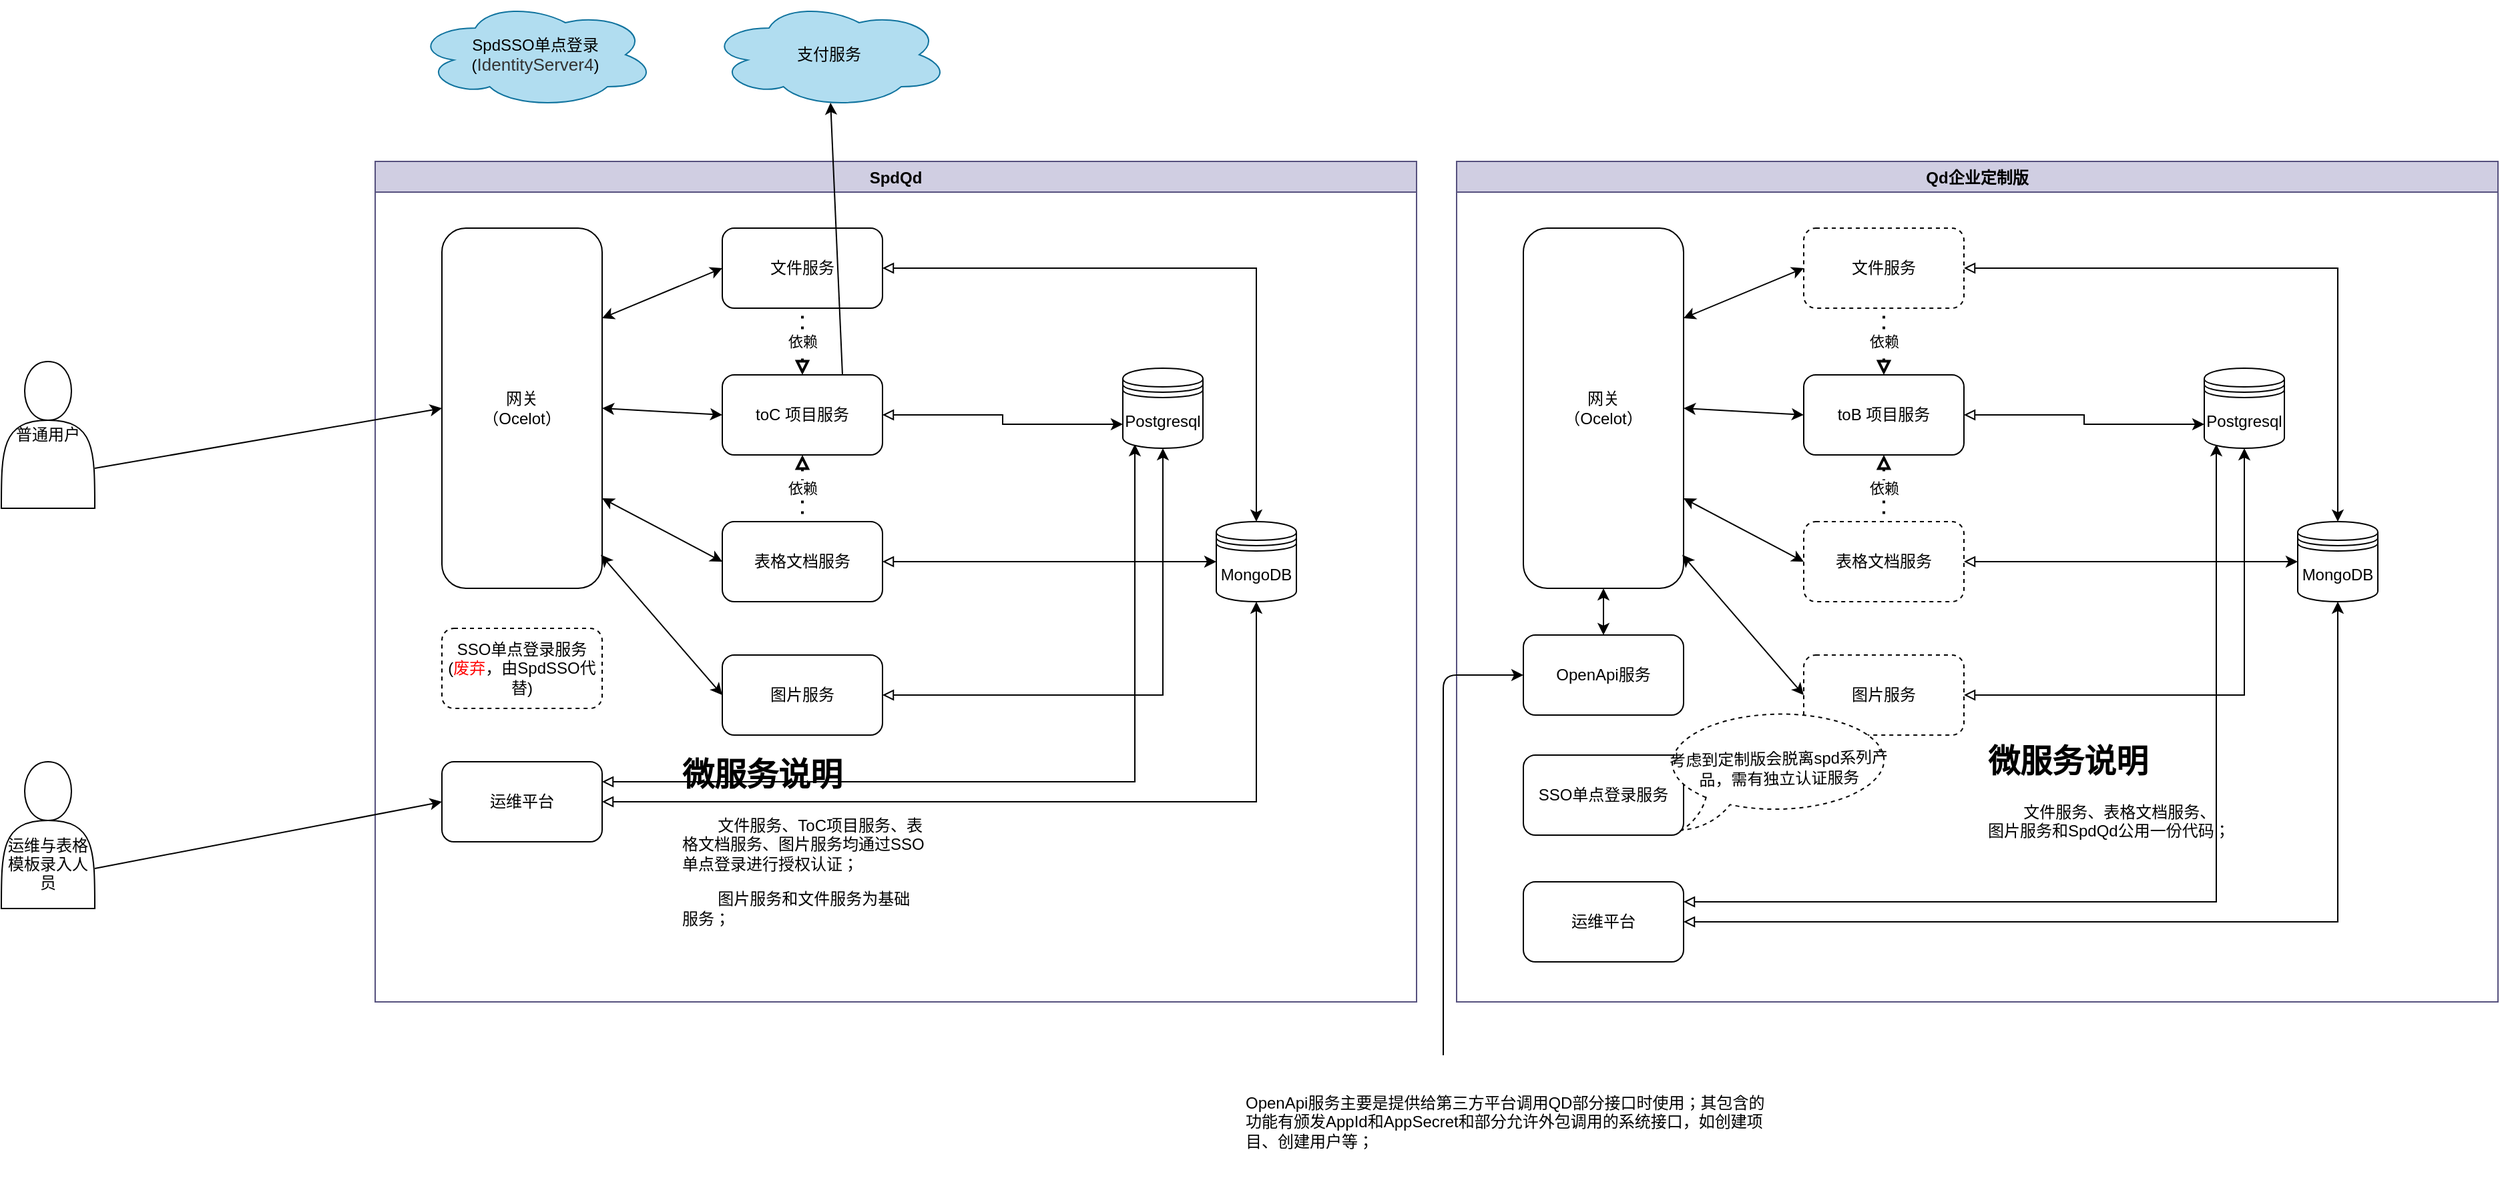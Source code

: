 <mxfile version="13.5.3" type="github">
  <diagram id="HT3FxX0pIOCQpgL--td7" name="Page-1">
    <mxGraphModel dx="2034" dy="1992" grid="1" gridSize="10" guides="1" tooltips="1" connect="1" arrows="1" fold="1" page="1" pageScale="1" pageWidth="827" pageHeight="1169" math="0" shadow="0">
      <root>
        <mxCell id="0" />
        <mxCell id="1" parent="0" />
        <mxCell id="hoViXtWKNpGrK3gVjjk8-4" value="SpdQd" style="swimlane;fillColor=#d0cee2;strokeColor=#56517e;startSize=23;" parent="1" vertex="1">
          <mxGeometry x="10" y="80" width="780" height="630" as="geometry" />
        </mxCell>
        <mxCell id="hoViXtWKNpGrK3gVjjk8-40" style="edgeStyle=orthogonalEdgeStyle;rounded=0;orthogonalLoop=1;jettySize=auto;html=1;exitX=1;exitY=0.5;exitDx=0;exitDy=0;entryX=0;entryY=0.5;entryDx=0;entryDy=0;startArrow=block;startFill=0;" parent="hoViXtWKNpGrK3gVjjk8-4" source="hoViXtWKNpGrK3gVjjk8-8" target="hoViXtWKNpGrK3gVjjk8-39" edge="1">
          <mxGeometry relative="1" as="geometry" />
        </mxCell>
        <mxCell id="hoViXtWKNpGrK3gVjjk8-8" value="表格文档服务" style="rounded=1;whiteSpace=wrap;html=1;" parent="hoViXtWKNpGrK3gVjjk8-4" vertex="1">
          <mxGeometry x="260" y="270" width="120" height="60" as="geometry" />
        </mxCell>
        <mxCell id="hoViXtWKNpGrK3gVjjk8-45" style="edgeStyle=orthogonalEdgeStyle;rounded=0;orthogonalLoop=1;jettySize=auto;html=1;exitX=1;exitY=0.5;exitDx=0;exitDy=0;entryX=0.5;entryY=1;entryDx=0;entryDy=0;startArrow=block;startFill=0;" parent="hoViXtWKNpGrK3gVjjk8-4" source="hoViXtWKNpGrK3gVjjk8-9" target="hoViXtWKNpGrK3gVjjk8-37" edge="1">
          <mxGeometry relative="1" as="geometry" />
        </mxCell>
        <mxCell id="hoViXtWKNpGrK3gVjjk8-9" value="图片服务" style="rounded=1;whiteSpace=wrap;html=1;" parent="hoViXtWKNpGrK3gVjjk8-4" vertex="1">
          <mxGeometry x="260" y="370" width="120" height="60" as="geometry" />
        </mxCell>
        <mxCell id="hoViXtWKNpGrK3gVjjk8-48" style="edgeStyle=orthogonalEdgeStyle;rounded=0;orthogonalLoop=1;jettySize=auto;html=1;exitX=1;exitY=0.5;exitDx=0;exitDy=0;startArrow=block;startFill=0;" parent="hoViXtWKNpGrK3gVjjk8-4" source="hoViXtWKNpGrK3gVjjk8-10" target="hoViXtWKNpGrK3gVjjk8-39" edge="1">
          <mxGeometry relative="1" as="geometry" />
        </mxCell>
        <mxCell id="hoViXtWKNpGrK3gVjjk8-10" value="文件服务" style="rounded=1;whiteSpace=wrap;html=1;" parent="hoViXtWKNpGrK3gVjjk8-4" vertex="1">
          <mxGeometry x="260" y="50" width="120" height="60" as="geometry" />
        </mxCell>
        <mxCell id="hoViXtWKNpGrK3gVjjk8-11" value="SSO单点登录服务&lt;br&gt;(&lt;font color=&quot;#ff0303&quot;&gt;废弃&lt;/font&gt;，由SpdSSO代替)" style="rounded=1;whiteSpace=wrap;html=1;dashed=1;" parent="hoViXtWKNpGrK3gVjjk8-4" vertex="1">
          <mxGeometry x="50" y="350" width="120" height="60" as="geometry" />
        </mxCell>
        <mxCell id="hoViXtWKNpGrK3gVjjk8-46" style="edgeStyle=orthogonalEdgeStyle;rounded=0;orthogonalLoop=1;jettySize=auto;html=1;exitX=1;exitY=0.5;exitDx=0;exitDy=0;entryX=0.5;entryY=1;entryDx=0;entryDy=0;startArrow=block;startFill=0;" parent="hoViXtWKNpGrK3gVjjk8-4" source="hoViXtWKNpGrK3gVjjk8-12" target="hoViXtWKNpGrK3gVjjk8-39" edge="1">
          <mxGeometry relative="1" as="geometry" />
        </mxCell>
        <mxCell id="hoViXtWKNpGrK3gVjjk8-47" style="edgeStyle=orthogonalEdgeStyle;rounded=0;orthogonalLoop=1;jettySize=auto;html=1;exitX=1;exitY=0.25;exitDx=0;exitDy=0;entryX=0.15;entryY=0.95;entryDx=0;entryDy=0;entryPerimeter=0;startArrow=block;startFill=0;" parent="hoViXtWKNpGrK3gVjjk8-4" source="hoViXtWKNpGrK3gVjjk8-12" target="hoViXtWKNpGrK3gVjjk8-37" edge="1">
          <mxGeometry relative="1" as="geometry" />
        </mxCell>
        <mxCell id="hoViXtWKNpGrK3gVjjk8-12" value="运维平台" style="rounded=1;whiteSpace=wrap;html=1;" parent="hoViXtWKNpGrK3gVjjk8-4" vertex="1">
          <mxGeometry x="50" y="450" width="120" height="60" as="geometry" />
        </mxCell>
        <mxCell id="hoViXtWKNpGrK3gVjjk8-14" value="网关&lt;br&gt;（Ocelot）" style="rounded=1;whiteSpace=wrap;html=1;" parent="hoViXtWKNpGrK3gVjjk8-4" vertex="1">
          <mxGeometry x="50" y="50" width="120" height="270" as="geometry" />
        </mxCell>
        <mxCell id="hoViXtWKNpGrK3gVjjk8-41" style="edgeStyle=orthogonalEdgeStyle;rounded=0;orthogonalLoop=1;jettySize=auto;html=1;exitX=1;exitY=0.5;exitDx=0;exitDy=0;entryX=0;entryY=0.7;entryDx=0;entryDy=0;startArrow=block;startFill=0;" parent="hoViXtWKNpGrK3gVjjk8-4" source="hoViXtWKNpGrK3gVjjk8-19" target="hoViXtWKNpGrK3gVjjk8-37" edge="1">
          <mxGeometry relative="1" as="geometry" />
        </mxCell>
        <mxCell id="hoViXtWKNpGrK3gVjjk8-19" value="toC 项目服务" style="rounded=1;whiteSpace=wrap;html=1;" parent="hoViXtWKNpGrK3gVjjk8-4" vertex="1">
          <mxGeometry x="260" y="160" width="120" height="60" as="geometry" />
        </mxCell>
        <mxCell id="hoViXtWKNpGrK3gVjjk8-21" value="" style="endArrow=classic;startArrow=classic;html=1;exitX=1;exitY=0.5;exitDx=0;exitDy=0;entryX=0;entryY=0.5;entryDx=0;entryDy=0;" parent="hoViXtWKNpGrK3gVjjk8-4" source="hoViXtWKNpGrK3gVjjk8-14" target="hoViXtWKNpGrK3gVjjk8-19" edge="1">
          <mxGeometry width="50" height="50" relative="1" as="geometry">
            <mxPoint x="390" y="230" as="sourcePoint" />
            <mxPoint x="440" y="180" as="targetPoint" />
          </mxGeometry>
        </mxCell>
        <mxCell id="hoViXtWKNpGrK3gVjjk8-22" value="" style="endArrow=classic;startArrow=classic;html=1;exitX=1;exitY=0.75;exitDx=0;exitDy=0;entryX=0;entryY=0.5;entryDx=0;entryDy=0;" parent="hoViXtWKNpGrK3gVjjk8-4" source="hoViXtWKNpGrK3gVjjk8-14" target="hoViXtWKNpGrK3gVjjk8-8" edge="1">
          <mxGeometry width="50" height="50" relative="1" as="geometry">
            <mxPoint x="180" y="165" as="sourcePoint" />
            <mxPoint x="250" y="90" as="targetPoint" />
          </mxGeometry>
        </mxCell>
        <mxCell id="hoViXtWKNpGrK3gVjjk8-27" value="依赖" style="endArrow=none;dashed=1;html=1;dashPattern=1 3;strokeWidth=2;startArrow=block;startFill=0;exitX=0.5;exitY=1;exitDx=0;exitDy=0;entryX=0.5;entryY=0;entryDx=0;entryDy=0;" parent="hoViXtWKNpGrK3gVjjk8-4" source="hoViXtWKNpGrK3gVjjk8-19" target="hoViXtWKNpGrK3gVjjk8-8" edge="1">
          <mxGeometry width="50" height="50" relative="1" as="geometry">
            <mxPoint x="430" y="150" as="sourcePoint" />
            <mxPoint x="480" y="100" as="targetPoint" />
          </mxGeometry>
        </mxCell>
        <mxCell id="hoViXtWKNpGrK3gVjjk8-28" value="依赖" style="endArrow=none;dashed=1;html=1;dashPattern=1 3;strokeWidth=2;startArrow=block;startFill=0;entryX=0.5;entryY=1;entryDx=0;entryDy=0;exitX=0.5;exitY=0;exitDx=0;exitDy=0;" parent="hoViXtWKNpGrK3gVjjk8-4" source="hoViXtWKNpGrK3gVjjk8-19" target="hoViXtWKNpGrK3gVjjk8-10" edge="1">
          <mxGeometry width="50" height="50" relative="1" as="geometry">
            <mxPoint x="310" y="130" as="sourcePoint" />
            <mxPoint x="320" y="280" as="targetPoint" />
          </mxGeometry>
        </mxCell>
        <mxCell id="hoViXtWKNpGrK3gVjjk8-29" value="" style="endArrow=classic;startArrow=classic;html=1;exitX=1;exitY=0.25;exitDx=0;exitDy=0;entryX=0;entryY=0.5;entryDx=0;entryDy=0;" parent="hoViXtWKNpGrK3gVjjk8-4" source="hoViXtWKNpGrK3gVjjk8-14" target="hoViXtWKNpGrK3gVjjk8-10" edge="1">
          <mxGeometry width="50" height="50" relative="1" as="geometry">
            <mxPoint x="170" y="210" as="sourcePoint" />
            <mxPoint x="250" y="190" as="targetPoint" />
          </mxGeometry>
        </mxCell>
        <mxCell id="hoViXtWKNpGrK3gVjjk8-30" value="" style="endArrow=classic;startArrow=classic;html=1;exitX=0.992;exitY=0.907;exitDx=0;exitDy=0;entryX=0;entryY=0.5;entryDx=0;entryDy=0;exitPerimeter=0;" parent="hoViXtWKNpGrK3gVjjk8-4" source="hoViXtWKNpGrK3gVjjk8-14" target="hoViXtWKNpGrK3gVjjk8-9" edge="1">
          <mxGeometry width="50" height="50" relative="1" as="geometry">
            <mxPoint x="170" y="370.0" as="sourcePoint" />
            <mxPoint x="250" y="407.08" as="targetPoint" />
          </mxGeometry>
        </mxCell>
        <mxCell id="hoViXtWKNpGrK3gVjjk8-34" value="&lt;h1&gt;微服务说明&lt;/h1&gt;&lt;p&gt;&amp;nbsp; &amp;nbsp; &amp;nbsp; &amp;nbsp; 文件服务、ToC项目服务、表格文档服务、图片服务均通过SSO单点登录进行授权认证；&lt;/p&gt;&lt;p&gt;&amp;nbsp; &amp;nbsp; &amp;nbsp; &amp;nbsp; 图片服务和文件服务为基础服务；&lt;/p&gt;&lt;p&gt;&lt;br&gt;&lt;/p&gt;" style="text;html=1;strokeColor=none;fillColor=none;spacing=5;spacingTop=-20;whiteSpace=wrap;overflow=hidden;rounded=0;" parent="hoViXtWKNpGrK3gVjjk8-4" vertex="1">
          <mxGeometry x="225" y="440" width="190" height="140" as="geometry" />
        </mxCell>
        <mxCell id="hoViXtWKNpGrK3gVjjk8-37" value="Postgresql" style="shape=datastore;whiteSpace=wrap;html=1;" parent="hoViXtWKNpGrK3gVjjk8-4" vertex="1">
          <mxGeometry x="560" y="155" width="60" height="60" as="geometry" />
        </mxCell>
        <mxCell id="hoViXtWKNpGrK3gVjjk8-39" value="MongoDB" style="shape=datastore;whiteSpace=wrap;html=1;" parent="hoViXtWKNpGrK3gVjjk8-4" vertex="1">
          <mxGeometry x="630" y="270" width="60" height="60" as="geometry" />
        </mxCell>
        <mxCell id="hoViXtWKNpGrK3gVjjk8-5" value="SpdSSO单点登录&lt;br&gt;(&lt;font color=&quot;#333333&quot; face=&quot;microsoft yahei, arial, sans-serif&quot;&gt;&lt;span style=&quot;font-size: 13px&quot;&gt;IdentityServer4&lt;/span&gt;&lt;/font&gt;)" style="ellipse;shape=cloud;whiteSpace=wrap;html=1;fillColor=#b1ddf0;strokeColor=#10739e;" parent="1" vertex="1">
          <mxGeometry x="40" y="-40" width="180" height="80" as="geometry" />
        </mxCell>
        <mxCell id="hoViXtWKNpGrK3gVjjk8-7" value="支付服务" style="ellipse;shape=cloud;whiteSpace=wrap;html=1;fillColor=#b1ddf0;strokeColor=#10739e;" parent="1" vertex="1">
          <mxGeometry x="260" y="-40" width="180" height="80" as="geometry" />
        </mxCell>
        <mxCell id="hoViXtWKNpGrK3gVjjk8-15" value="普通用户" style="shape=actor;whiteSpace=wrap;html=1;" parent="1" vertex="1">
          <mxGeometry x="-270" y="230" width="70" height="110" as="geometry" />
        </mxCell>
        <mxCell id="hoViXtWKNpGrK3gVjjk8-17" value="&lt;br&gt;&lt;br&gt;&lt;br&gt;运维与表格模板录入人员" style="shape=actor;whiteSpace=wrap;html=1;" parent="1" vertex="1">
          <mxGeometry x="-270" y="530" width="70" height="110" as="geometry" />
        </mxCell>
        <mxCell id="hoViXtWKNpGrK3gVjjk8-32" value="" style="endArrow=classic;html=1;entryX=0;entryY=0.5;entryDx=0;entryDy=0;" parent="1" target="hoViXtWKNpGrK3gVjjk8-14" edge="1">
          <mxGeometry width="50" height="50" relative="1" as="geometry">
            <mxPoint x="-200" y="310" as="sourcePoint" />
            <mxPoint x="-150" y="260" as="targetPoint" />
          </mxGeometry>
        </mxCell>
        <mxCell id="hoViXtWKNpGrK3gVjjk8-33" value="" style="endArrow=classic;html=1;entryX=0;entryY=0.5;entryDx=0;entryDy=0;" parent="1" target="hoViXtWKNpGrK3gVjjk8-12" edge="1">
          <mxGeometry width="50" height="50" relative="1" as="geometry">
            <mxPoint x="-200" y="610" as="sourcePoint" />
            <mxPoint x="-150" y="560" as="targetPoint" />
          </mxGeometry>
        </mxCell>
        <mxCell id="hoViXtWKNpGrK3gVjjk8-36" value="" style="endArrow=classic;html=1;exitX=0.75;exitY=0;exitDx=0;exitDy=0;entryX=0.506;entryY=0.95;entryDx=0;entryDy=0;entryPerimeter=0;" parent="1" source="hoViXtWKNpGrK3gVjjk8-19" target="hoViXtWKNpGrK3gVjjk8-7" edge="1">
          <mxGeometry width="50" height="50" relative="1" as="geometry">
            <mxPoint x="310" y="280" as="sourcePoint" />
            <mxPoint x="360" y="230" as="targetPoint" />
          </mxGeometry>
        </mxCell>
        <mxCell id="5XgSRjeO--kcNzTX_w1j-1" value="Qd企业定制版" style="swimlane;fillColor=#d0cee2;strokeColor=#56517e;" vertex="1" parent="1">
          <mxGeometry x="820" y="80" width="780" height="630" as="geometry" />
        </mxCell>
        <mxCell id="5XgSRjeO--kcNzTX_w1j-2" style="edgeStyle=orthogonalEdgeStyle;rounded=0;orthogonalLoop=1;jettySize=auto;html=1;exitX=1;exitY=0.5;exitDx=0;exitDy=0;entryX=0;entryY=0.5;entryDx=0;entryDy=0;startArrow=block;startFill=0;" edge="1" parent="5XgSRjeO--kcNzTX_w1j-1" source="5XgSRjeO--kcNzTX_w1j-3" target="5XgSRjeO--kcNzTX_w1j-23">
          <mxGeometry relative="1" as="geometry" />
        </mxCell>
        <mxCell id="5XgSRjeO--kcNzTX_w1j-3" value="表格文档服务" style="rounded=1;whiteSpace=wrap;html=1;dashed=1;" vertex="1" parent="5XgSRjeO--kcNzTX_w1j-1">
          <mxGeometry x="260" y="270" width="120" height="60" as="geometry" />
        </mxCell>
        <mxCell id="5XgSRjeO--kcNzTX_w1j-4" style="edgeStyle=orthogonalEdgeStyle;rounded=0;orthogonalLoop=1;jettySize=auto;html=1;exitX=1;exitY=0.5;exitDx=0;exitDy=0;entryX=0.5;entryY=1;entryDx=0;entryDy=0;startArrow=block;startFill=0;" edge="1" parent="5XgSRjeO--kcNzTX_w1j-1" source="5XgSRjeO--kcNzTX_w1j-5" target="5XgSRjeO--kcNzTX_w1j-22">
          <mxGeometry relative="1" as="geometry" />
        </mxCell>
        <mxCell id="5XgSRjeO--kcNzTX_w1j-5" value="图片服务" style="rounded=1;whiteSpace=wrap;html=1;dashed=1;" vertex="1" parent="5XgSRjeO--kcNzTX_w1j-1">
          <mxGeometry x="260" y="370" width="120" height="60" as="geometry" />
        </mxCell>
        <mxCell id="5XgSRjeO--kcNzTX_w1j-6" style="edgeStyle=orthogonalEdgeStyle;rounded=0;orthogonalLoop=1;jettySize=auto;html=1;exitX=1;exitY=0.5;exitDx=0;exitDy=0;startArrow=block;startFill=0;" edge="1" parent="5XgSRjeO--kcNzTX_w1j-1" source="5XgSRjeO--kcNzTX_w1j-7" target="5XgSRjeO--kcNzTX_w1j-23">
          <mxGeometry relative="1" as="geometry" />
        </mxCell>
        <mxCell id="5XgSRjeO--kcNzTX_w1j-7" value="文件服务&lt;br&gt;" style="rounded=1;whiteSpace=wrap;html=1;dashed=1;" vertex="1" parent="5XgSRjeO--kcNzTX_w1j-1">
          <mxGeometry x="260" y="50" width="120" height="60" as="geometry" />
        </mxCell>
        <mxCell id="5XgSRjeO--kcNzTX_w1j-8" value="SSO单点登录服务" style="rounded=1;whiteSpace=wrap;html=1;" vertex="1" parent="5XgSRjeO--kcNzTX_w1j-1">
          <mxGeometry x="50" y="445" width="120" height="60" as="geometry" />
        </mxCell>
        <mxCell id="5XgSRjeO--kcNzTX_w1j-9" style="edgeStyle=orthogonalEdgeStyle;rounded=0;orthogonalLoop=1;jettySize=auto;html=1;exitX=1;exitY=0.5;exitDx=0;exitDy=0;entryX=0.5;entryY=1;entryDx=0;entryDy=0;startArrow=block;startFill=0;" edge="1" parent="5XgSRjeO--kcNzTX_w1j-1" source="5XgSRjeO--kcNzTX_w1j-11" target="5XgSRjeO--kcNzTX_w1j-23">
          <mxGeometry relative="1" as="geometry" />
        </mxCell>
        <mxCell id="5XgSRjeO--kcNzTX_w1j-10" style="edgeStyle=orthogonalEdgeStyle;rounded=0;orthogonalLoop=1;jettySize=auto;html=1;exitX=1;exitY=0.25;exitDx=0;exitDy=0;entryX=0.15;entryY=0.95;entryDx=0;entryDy=0;entryPerimeter=0;startArrow=block;startFill=0;" edge="1" parent="5XgSRjeO--kcNzTX_w1j-1" source="5XgSRjeO--kcNzTX_w1j-11" target="5XgSRjeO--kcNzTX_w1j-22">
          <mxGeometry relative="1" as="geometry" />
        </mxCell>
        <mxCell id="5XgSRjeO--kcNzTX_w1j-11" value="运维平台" style="rounded=1;whiteSpace=wrap;html=1;" vertex="1" parent="5XgSRjeO--kcNzTX_w1j-1">
          <mxGeometry x="50" y="540" width="120" height="60" as="geometry" />
        </mxCell>
        <mxCell id="5XgSRjeO--kcNzTX_w1j-12" value="网关&lt;br&gt;（Ocelot）" style="rounded=1;whiteSpace=wrap;html=1;" vertex="1" parent="5XgSRjeO--kcNzTX_w1j-1">
          <mxGeometry x="50" y="50" width="120" height="270" as="geometry" />
        </mxCell>
        <mxCell id="5XgSRjeO--kcNzTX_w1j-13" style="edgeStyle=orthogonalEdgeStyle;rounded=0;orthogonalLoop=1;jettySize=auto;html=1;exitX=1;exitY=0.5;exitDx=0;exitDy=0;entryX=0;entryY=0.7;entryDx=0;entryDy=0;startArrow=block;startFill=0;" edge="1" parent="5XgSRjeO--kcNzTX_w1j-1" source="5XgSRjeO--kcNzTX_w1j-14" target="5XgSRjeO--kcNzTX_w1j-22">
          <mxGeometry relative="1" as="geometry" />
        </mxCell>
        <mxCell id="5XgSRjeO--kcNzTX_w1j-14" value="toB 项目服务" style="rounded=1;whiteSpace=wrap;html=1;" vertex="1" parent="5XgSRjeO--kcNzTX_w1j-1">
          <mxGeometry x="260" y="160" width="120" height="60" as="geometry" />
        </mxCell>
        <mxCell id="5XgSRjeO--kcNzTX_w1j-15" value="" style="endArrow=classic;startArrow=classic;html=1;exitX=1;exitY=0.5;exitDx=0;exitDy=0;entryX=0;entryY=0.5;entryDx=0;entryDy=0;" edge="1" parent="5XgSRjeO--kcNzTX_w1j-1" source="5XgSRjeO--kcNzTX_w1j-12" target="5XgSRjeO--kcNzTX_w1j-14">
          <mxGeometry width="50" height="50" relative="1" as="geometry">
            <mxPoint x="390" y="230" as="sourcePoint" />
            <mxPoint x="440" y="180" as="targetPoint" />
          </mxGeometry>
        </mxCell>
        <mxCell id="5XgSRjeO--kcNzTX_w1j-16" value="" style="endArrow=classic;startArrow=classic;html=1;exitX=1;exitY=0.75;exitDx=0;exitDy=0;entryX=0;entryY=0.5;entryDx=0;entryDy=0;" edge="1" parent="5XgSRjeO--kcNzTX_w1j-1" source="5XgSRjeO--kcNzTX_w1j-12" target="5XgSRjeO--kcNzTX_w1j-3">
          <mxGeometry width="50" height="50" relative="1" as="geometry">
            <mxPoint x="180" y="165" as="sourcePoint" />
            <mxPoint x="250" y="90" as="targetPoint" />
          </mxGeometry>
        </mxCell>
        <mxCell id="5XgSRjeO--kcNzTX_w1j-17" value="依赖" style="endArrow=none;dashed=1;html=1;dashPattern=1 3;strokeWidth=2;startArrow=block;startFill=0;exitX=0.5;exitY=1;exitDx=0;exitDy=0;entryX=0.5;entryY=0;entryDx=0;entryDy=0;" edge="1" parent="5XgSRjeO--kcNzTX_w1j-1" source="5XgSRjeO--kcNzTX_w1j-14" target="5XgSRjeO--kcNzTX_w1j-3">
          <mxGeometry width="50" height="50" relative="1" as="geometry">
            <mxPoint x="430" y="150" as="sourcePoint" />
            <mxPoint x="480" y="100" as="targetPoint" />
          </mxGeometry>
        </mxCell>
        <mxCell id="5XgSRjeO--kcNzTX_w1j-18" value="依赖" style="endArrow=none;dashed=1;html=1;dashPattern=1 3;strokeWidth=2;startArrow=block;startFill=0;entryX=0.5;entryY=1;entryDx=0;entryDy=0;exitX=0.5;exitY=0;exitDx=0;exitDy=0;" edge="1" parent="5XgSRjeO--kcNzTX_w1j-1" source="5XgSRjeO--kcNzTX_w1j-14" target="5XgSRjeO--kcNzTX_w1j-7">
          <mxGeometry width="50" height="50" relative="1" as="geometry">
            <mxPoint x="310" y="130" as="sourcePoint" />
            <mxPoint x="320" y="280" as="targetPoint" />
          </mxGeometry>
        </mxCell>
        <mxCell id="5XgSRjeO--kcNzTX_w1j-19" value="" style="endArrow=classic;startArrow=classic;html=1;exitX=1;exitY=0.25;exitDx=0;exitDy=0;entryX=0;entryY=0.5;entryDx=0;entryDy=0;" edge="1" parent="5XgSRjeO--kcNzTX_w1j-1" source="5XgSRjeO--kcNzTX_w1j-12" target="5XgSRjeO--kcNzTX_w1j-7">
          <mxGeometry width="50" height="50" relative="1" as="geometry">
            <mxPoint x="170" y="210" as="sourcePoint" />
            <mxPoint x="250" y="190" as="targetPoint" />
          </mxGeometry>
        </mxCell>
        <mxCell id="5XgSRjeO--kcNzTX_w1j-20" value="" style="endArrow=classic;startArrow=classic;html=1;exitX=0.992;exitY=0.907;exitDx=0;exitDy=0;entryX=0;entryY=0.5;entryDx=0;entryDy=0;exitPerimeter=0;" edge="1" parent="5XgSRjeO--kcNzTX_w1j-1" source="5XgSRjeO--kcNzTX_w1j-12" target="5XgSRjeO--kcNzTX_w1j-5">
          <mxGeometry width="50" height="50" relative="1" as="geometry">
            <mxPoint x="170" y="370.0" as="sourcePoint" />
            <mxPoint x="250" y="407.08" as="targetPoint" />
          </mxGeometry>
        </mxCell>
        <mxCell id="5XgSRjeO--kcNzTX_w1j-21" value="&lt;h1&gt;微服务说明&lt;/h1&gt;&lt;p&gt;&amp;nbsp; &amp;nbsp; &amp;nbsp; &amp;nbsp; 文件服务、表格文档服务、图片服务和SpdQd公用一份代码&lt;span&gt;；&lt;/span&gt;&lt;/p&gt;&lt;p&gt;&lt;br&gt;&lt;/p&gt;" style="text;html=1;strokeColor=none;fillColor=none;spacing=5;spacingTop=-20;whiteSpace=wrap;overflow=hidden;rounded=0;" vertex="1" parent="5XgSRjeO--kcNzTX_w1j-1">
          <mxGeometry x="393" y="430" width="190" height="140" as="geometry" />
        </mxCell>
        <mxCell id="5XgSRjeO--kcNzTX_w1j-22" value="Postgresql" style="shape=datastore;whiteSpace=wrap;html=1;" vertex="1" parent="5XgSRjeO--kcNzTX_w1j-1">
          <mxGeometry x="560" y="155" width="60" height="60" as="geometry" />
        </mxCell>
        <mxCell id="5XgSRjeO--kcNzTX_w1j-23" value="MongoDB" style="shape=datastore;whiteSpace=wrap;html=1;" vertex="1" parent="5XgSRjeO--kcNzTX_w1j-1">
          <mxGeometry x="630" y="270" width="60" height="60" as="geometry" />
        </mxCell>
        <mxCell id="5XgSRjeO--kcNzTX_w1j-24" value="考虑到定制版会脱离spd系列产品，需有独立认证服务" style="whiteSpace=wrap;html=1;shape=mxgraph.basic.oval_callout;dashed=1;rotation=-1;" vertex="1" parent="5XgSRjeO--kcNzTX_w1j-1">
          <mxGeometry x="153.26" y="410" width="177" height="90" as="geometry" />
        </mxCell>
        <mxCell id="5XgSRjeO--kcNzTX_w1j-25" value="OpenApi服务" style="rounded=1;whiteSpace=wrap;html=1;" vertex="1" parent="5XgSRjeO--kcNzTX_w1j-1">
          <mxGeometry x="50" y="355" width="120" height="60" as="geometry" />
        </mxCell>
        <mxCell id="5XgSRjeO--kcNzTX_w1j-26" value="" style="endArrow=classic;startArrow=classic;html=1;exitX=0.992;exitY=0.907;exitDx=0;exitDy=0;exitPerimeter=0;" edge="1" parent="5XgSRjeO--kcNzTX_w1j-1" target="5XgSRjeO--kcNzTX_w1j-25">
          <mxGeometry width="50" height="50" relative="1" as="geometry">
            <mxPoint x="110" y="320.0" as="sourcePoint" />
            <mxPoint x="200.96" y="425.11" as="targetPoint" />
          </mxGeometry>
        </mxCell>
        <mxCell id="5XgSRjeO--kcNzTX_w1j-28" value="OpenApi服务主要是提供给第三方平台调用QD部分接口时使用；其包含的功能有颁发AppId和AppSecret和部分允许外包调用的系统接口，如创建项目、创建用户等；" style="text;html=1;strokeColor=none;fillColor=none;align=left;verticalAlign=middle;whiteSpace=wrap;rounded=0;dashed=1;" vertex="1" parent="1">
          <mxGeometry x="660" y="750" width="397" height="100" as="geometry" />
        </mxCell>
        <mxCell id="5XgSRjeO--kcNzTX_w1j-29" value="" style="edgeStyle=elbowEdgeStyle;elbow=horizontal;endArrow=classic;html=1;entryX=0;entryY=0.5;entryDx=0;entryDy=0;" edge="1" parent="1" source="5XgSRjeO--kcNzTX_w1j-28" target="5XgSRjeO--kcNzTX_w1j-25">
          <mxGeometry width="50" height="50" relative="1" as="geometry">
            <mxPoint x="750" y="800" as="sourcePoint" />
            <mxPoint x="800" y="750" as="targetPoint" />
            <Array as="points">
              <mxPoint x="810" y="600" />
            </Array>
          </mxGeometry>
        </mxCell>
      </root>
    </mxGraphModel>
  </diagram>
</mxfile>
